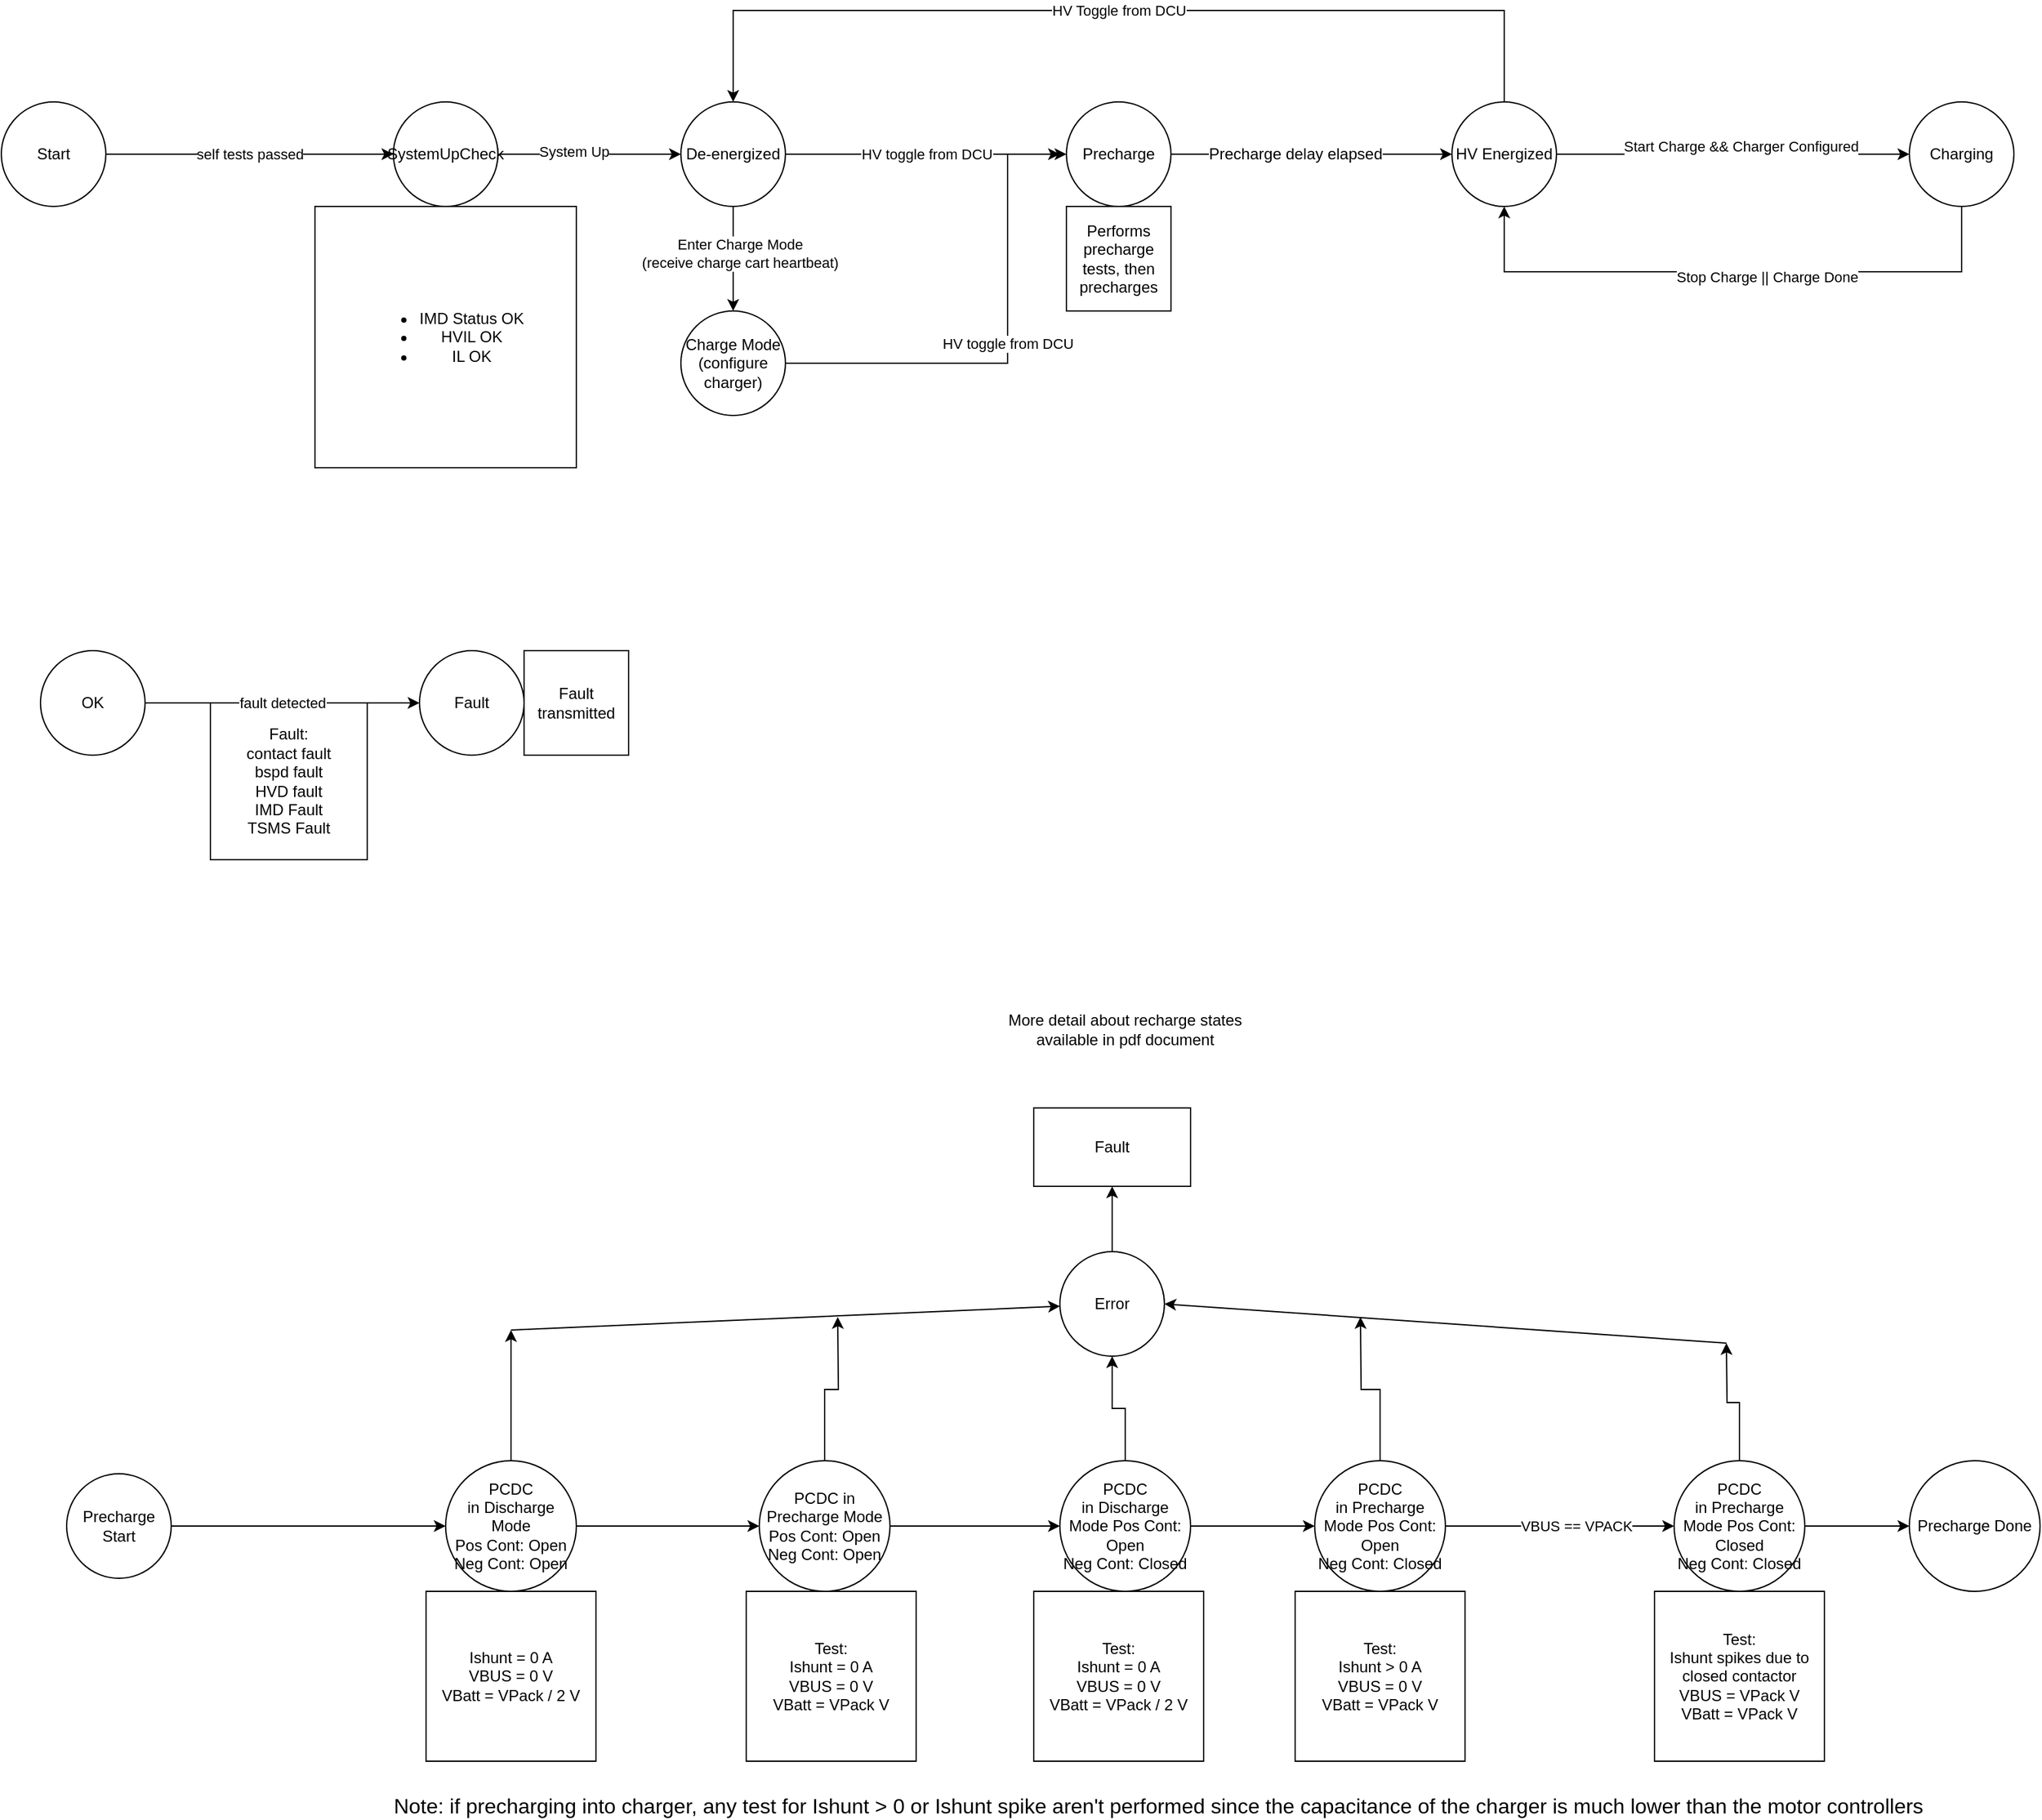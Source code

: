 <mxfile version="13.1.5" type="google"><diagram id="b2a3fec4-035a-530a-97c8-2748b36c2063" name="Page-1"><mxGraphModel dx="535" dy="1876" grid="1" gridSize="10" guides="1" tooltips="1" connect="1" arrows="1" fold="1" page="1" pageScale="1" pageWidth="850" pageHeight="1100" math="0" shadow="0"><root><mxCell id="0"/><mxCell id="1" parent="0"/><mxCell id="5ESrxwxeFNXueyDPmOHK-5" value="" style="edgeStyle=orthogonalEdgeStyle;rounded=0;orthogonalLoop=1;jettySize=auto;html=1;" parent="1" source="1269eb40118ed2f3-1" target="5ESrxwxeFNXueyDPmOHK-4" edge="1"><mxGeometry relative="1" as="geometry"/></mxCell><mxCell id="5ESrxwxeFNXueyDPmOHK-6" value="Enter Charge Mode&lt;br&gt;(receive charge cart heartbeat)" style="edgeLabel;html=1;align=center;verticalAlign=middle;resizable=0;points=[];" parent="5ESrxwxeFNXueyDPmOHK-5" vertex="1" connectable="0"><mxGeometry x="-0.107" y="5" relative="1" as="geometry"><mxPoint as="offset"/></mxGeometry></mxCell><mxCell id="1269eb40118ed2f3-1" value="De-energized" style="ellipse;whiteSpace=wrap;html=1;aspect=fixed;" parent="1" vertex="1"><mxGeometry x="560" y="70" width="80" height="80" as="geometry"/></mxCell><mxCell id="5ESrxwxeFNXueyDPmOHK-8" value="HV toggle from DCU" style="edgeStyle=orthogonalEdgeStyle;rounded=0;orthogonalLoop=1;jettySize=auto;html=1;" parent="1" source="5ESrxwxeFNXueyDPmOHK-4" edge="1"><mxGeometry relative="1" as="geometry"><mxPoint x="850" y="110" as="targetPoint"/><Array as="points"><mxPoint x="810" y="270"/><mxPoint x="810" y="110"/></Array></mxGeometry></mxCell><mxCell id="5ESrxwxeFNXueyDPmOHK-4" value="Charge Mode&lt;br&gt;(configure charger)" style="ellipse;whiteSpace=wrap;html=1;aspect=fixed;" parent="1" vertex="1"><mxGeometry x="560" y="230" width="80" height="80" as="geometry"/></mxCell><mxCell id="1269eb40118ed2f3-2" value="&lt;span&gt;HV toggle from DCU&lt;/span&gt;" style="edgeStyle=orthogonalEdgeStyle;rounded=0;html=1;exitX=1;exitY=0.5;jettySize=auto;orthogonalLoop=1;" parent="1" source="1269eb40118ed2f3-1" target="1269eb40118ed2f3-3" edge="1"><mxGeometry relative="1" as="geometry"><mxPoint x="760" y="110" as="targetPoint"/><Array as="points"/></mxGeometry></mxCell><mxCell id="1269eb40118ed2f3-3" value="Precharge" style="ellipse;whiteSpace=wrap;html=1;aspect=fixed;" parent="1" vertex="1"><mxGeometry x="855" y="70" width="80" height="80" as="geometry"/></mxCell><mxCell id="1269eb40118ed2f3-5" value="Fault:&lt;div&gt;contact fault&lt;/div&gt;&lt;div&gt;bspd fault&lt;/div&gt;&lt;div&gt;HVD fault&lt;/div&gt;&lt;div&gt;IMD Fault&lt;/div&gt;&lt;div&gt;TSMS Fault&lt;/div&gt;" style="whiteSpace=wrap;html=1;aspect=fixed;" parent="1" vertex="1"><mxGeometry x="200" y="530" width="120" height="120" as="geometry"/></mxCell><mxCell id="5ESrxwxeFNXueyDPmOHK-11" value="" style="edgeStyle=orthogonalEdgeStyle;rounded=0;orthogonalLoop=1;jettySize=auto;html=1;" parent="1" source="1269eb40118ed2f3-7" target="5ESrxwxeFNXueyDPmOHK-10" edge="1"><mxGeometry relative="1" as="geometry"/></mxCell><mxCell id="5ESrxwxeFNXueyDPmOHK-12" value="Start Charge &amp;amp;&amp;amp; Charger Configured" style="edgeLabel;html=1;align=center;verticalAlign=middle;resizable=0;points=[];" parent="5ESrxwxeFNXueyDPmOHK-11" vertex="1" connectable="0"><mxGeometry x="0.188" y="6" relative="1" as="geometry"><mxPoint x="-20" as="offset"/></mxGeometry></mxCell><mxCell id="1269eb40118ed2f3-7" value="HV Energized" style="ellipse;whiteSpace=wrap;html=1;aspect=fixed;" parent="1" vertex="1"><mxGeometry x="1150" y="70" width="80" height="80" as="geometry"/></mxCell><mxCell id="5ESrxwxeFNXueyDPmOHK-14" value="" style="edgeStyle=orthogonalEdgeStyle;rounded=0;orthogonalLoop=1;jettySize=auto;html=1;entryX=0.5;entryY=1;entryDx=0;entryDy=0;" parent="1" source="5ESrxwxeFNXueyDPmOHK-10" target="1269eb40118ed2f3-7" edge="1"><mxGeometry relative="1" as="geometry"><mxPoint x="1500" y="210" as="targetPoint"/><Array as="points"><mxPoint x="1540" y="200"/><mxPoint x="1190" y="200"/></Array></mxGeometry></mxCell><mxCell id="5ESrxwxeFNXueyDPmOHK-15" value="Stop Charge || Charge Done" style="edgeLabel;html=1;align=center;verticalAlign=middle;resizable=0;points=[];" parent="5ESrxwxeFNXueyDPmOHK-14" vertex="1" connectable="0"><mxGeometry x="-0.113" y="4" relative="1" as="geometry"><mxPoint as="offset"/></mxGeometry></mxCell><mxCell id="5ESrxwxeFNXueyDPmOHK-10" value="Charging" style="ellipse;whiteSpace=wrap;html=1;aspect=fixed;" parent="1" vertex="1"><mxGeometry x="1500" y="70" width="80" height="80" as="geometry"/></mxCell><mxCell id="1269eb40118ed2f3-8" style="edgeStyle=orthogonalEdgeStyle;rounded=0;html=1;exitX=1;exitY=0.5;entryX=0;entryY=0.5;jettySize=auto;orthogonalLoop=1;" parent="1" source="1269eb40118ed2f3-3" target="1269eb40118ed2f3-7" edge="1"><mxGeometry relative="1" as="geometry"/></mxCell><mxCell id="1269eb40118ed2f3-9" value="Precharge delay elapsed" style="text;html=1;resizable=0;points=[];align=center;verticalAlign=middle;labelBackgroundColor=#ffffff;" parent="1269eb40118ed2f3-8" vertex="1" connectable="0"><mxGeometry x="-0.2" y="-2" relative="1" as="geometry"><mxPoint x="9" y="-2" as="offset"/></mxGeometry></mxCell><mxCell id="109f325ebeb9c0a9-2" value="Start" style="ellipse;whiteSpace=wrap;html=1;aspect=fixed;" parent="1" vertex="1"><mxGeometry x="40" y="70" width="80" height="80" as="geometry"/></mxCell><mxCell id="rwxko0hKrm8UCIAZidNb-4" style="edgeStyle=orthogonalEdgeStyle;rounded=0;orthogonalLoop=1;jettySize=auto;html=1;entryX=0;entryY=0.5;entryDx=0;entryDy=0;" parent="1" source="109f325ebeb9c0a9-3" target="1269eb40118ed2f3-1" edge="1"><mxGeometry relative="1" as="geometry"><mxPoint x="560" y="110" as="targetPoint"/></mxGeometry></mxCell><mxCell id="rwxko0hKrm8UCIAZidNb-5" value="System Up" style="edgeLabel;html=1;align=center;verticalAlign=middle;resizable=0;points=[];" parent="rwxko0hKrm8UCIAZidNb-4" vertex="1" connectable="0"><mxGeometry x="-0.171" y="2" relative="1" as="geometry"><mxPoint as="offset"/></mxGeometry></mxCell><mxCell id="109f325ebeb9c0a9-3" value="SystemUpCheck" style="ellipse;whiteSpace=wrap;html=1;aspect=fixed;" parent="1" vertex="1"><mxGeometry x="340" y="70" width="80" height="80" as="geometry"/></mxCell><mxCell id="109f325ebeb9c0a9-4" value="self tests passed" style="edgeStyle=orthogonalEdgeStyle;rounded=0;html=1;jettySize=auto;orthogonalLoop=1;" parent="1" source="109f325ebeb9c0a9-2" target="109f325ebeb9c0a9-3" edge="1"><mxGeometry relative="1" as="geometry"/></mxCell><mxCell id="109f325ebeb9c0a9-5" value="OK" style="ellipse;whiteSpace=wrap;html=1;aspect=fixed;" parent="1" vertex="1"><mxGeometry x="70" y="490" width="80" height="80" as="geometry"/></mxCell><mxCell id="109f325ebeb9c0a9-6" value="Fault" style="ellipse;whiteSpace=wrap;html=1;aspect=fixed;" parent="1" vertex="1"><mxGeometry x="360" y="490" width="80" height="80" as="geometry"/></mxCell><mxCell id="109f325ebeb9c0a9-7" value="fault detected" style="endArrow=classic;html=1;exitX=1;exitY=0.5;entryX=0;entryY=0.5;" parent="1" source="109f325ebeb9c0a9-5" target="109f325ebeb9c0a9-6" edge="1"><mxGeometry width="50" height="50" relative="1" as="geometry"><mxPoint x="260" y="550" as="sourcePoint"/><mxPoint x="310" y="500" as="targetPoint"/></mxGeometry></mxCell><mxCell id="109f325ebeb9c0a9-8" value="Fault transmitted" style="whiteSpace=wrap;html=1;aspect=fixed;" parent="1" vertex="1"><mxGeometry x="440" y="490" width="80" height="80" as="geometry"/></mxCell><mxCell id="109f325ebeb9c0a9-10" value="More detail about recharge states available in pdf document" style="text;html=1;strokeColor=none;fillColor=none;align=center;verticalAlign=middle;whiteSpace=wrap;rounded=0;" parent="1" vertex="1"><mxGeometry x="790" y="750" width="220" height="60" as="geometry"/></mxCell><mxCell id="109f325ebeb9c0a9-11" value="HV Toggle from DCU" style="edgeStyle=orthogonalEdgeStyle;rounded=0;html=1;exitX=0.5;exitY=0;entryX=0.5;entryY=0;jettySize=auto;orthogonalLoop=1;" parent="1" source="1269eb40118ed2f3-7" target="1269eb40118ed2f3-1" edge="1"><mxGeometry relative="1" as="geometry"><Array as="points"><mxPoint x="1190"/><mxPoint x="600"/></Array></mxGeometry></mxCell><mxCell id="rwxko0hKrm8UCIAZidNb-1" value="&lt;ul&gt;&lt;li&gt;IMD Status OK&lt;/li&gt;&lt;li&gt;HVIL OK&lt;/li&gt;&lt;li&gt;IL OK&lt;/li&gt;&lt;/ul&gt;" style="whiteSpace=wrap;html=1;aspect=fixed;" parent="1" vertex="1"><mxGeometry x="280" y="150" width="200" height="200" as="geometry"/></mxCell><mxCell id="rwxko0hKrm8UCIAZidNb-6" value="Performs precharge tests, then precharges" style="whiteSpace=wrap;html=1;aspect=fixed;" parent="1" vertex="1"><mxGeometry x="855" y="150" width="80" height="80" as="geometry"/></mxCell><mxCell id="rwxko0hKrm8UCIAZidNb-9" style="edgeStyle=orthogonalEdgeStyle;rounded=0;orthogonalLoop=1;jettySize=auto;html=1;" parent="1" source="rwxko0hKrm8UCIAZidNb-7" target="rwxko0hKrm8UCIAZidNb-8" edge="1"><mxGeometry relative="1" as="geometry"/></mxCell><mxCell id="rwxko0hKrm8UCIAZidNb-7" value="Precharge Start" style="ellipse;whiteSpace=wrap;html=1;aspect=fixed;" parent="1" vertex="1"><mxGeometry x="90" y="1120" width="80" height="80" as="geometry"/></mxCell><mxCell id="rwxko0hKrm8UCIAZidNb-35" style="edgeStyle=orthogonalEdgeStyle;rounded=0;orthogonalLoop=1;jettySize=auto;html=1;" parent="1" source="rwxko0hKrm8UCIAZidNb-28" target="rwxko0hKrm8UCIAZidNb-36" edge="1"><mxGeometry relative="1" as="geometry"><mxPoint x="890" y="870" as="targetPoint"/></mxGeometry></mxCell><mxCell id="rwxko0hKrm8UCIAZidNb-28" value="Error" style="ellipse;whiteSpace=wrap;html=1;aspect=fixed;" parent="1" vertex="1"><mxGeometry x="850" y="950" width="80" height="80" as="geometry"/></mxCell><mxCell id="rwxko0hKrm8UCIAZidNb-13" value="" style="edgeStyle=orthogonalEdgeStyle;rounded=0;orthogonalLoop=1;jettySize=auto;html=1;" parent="1" source="rwxko0hKrm8UCIAZidNb-8" target="rwxko0hKrm8UCIAZidNb-12" edge="1"><mxGeometry relative="1" as="geometry"/></mxCell><mxCell id="rwxko0hKrm8UCIAZidNb-30" style="edgeStyle=orthogonalEdgeStyle;rounded=0;orthogonalLoop=1;jettySize=auto;html=1;" parent="1" source="rwxko0hKrm8UCIAZidNb-8" edge="1"><mxGeometry relative="1" as="geometry"><mxPoint x="430" y="1010" as="targetPoint"/></mxGeometry></mxCell><mxCell id="rwxko0hKrm8UCIAZidNb-8" value="PCDC in&amp;nbsp;Discharge Mode&lt;br&gt;Pos Cont: Open&lt;br&gt;Neg Cont: Open" style="ellipse;whiteSpace=wrap;html=1;aspect=fixed;" parent="1" vertex="1"><mxGeometry x="380" y="1110" width="100" height="100" as="geometry"/></mxCell><mxCell id="rwxko0hKrm8UCIAZidNb-17" value="" style="edgeStyle=orthogonalEdgeStyle;rounded=0;orthogonalLoop=1;jettySize=auto;html=1;" parent="1" source="rwxko0hKrm8UCIAZidNb-12" target="rwxko0hKrm8UCIAZidNb-16" edge="1"><mxGeometry relative="1" as="geometry"/></mxCell><mxCell id="rwxko0hKrm8UCIAZidNb-31" style="edgeStyle=orthogonalEdgeStyle;rounded=0;orthogonalLoop=1;jettySize=auto;html=1;" parent="1" source="rwxko0hKrm8UCIAZidNb-12" edge="1"><mxGeometry relative="1" as="geometry"><mxPoint x="680" y="1000" as="targetPoint"/></mxGeometry></mxCell><mxCell id="rwxko0hKrm8UCIAZidNb-12" value="PCDC in Precharge Mode&lt;br&gt;Pos Cont: Open&lt;br&gt;Neg Cont: Open" style="ellipse;whiteSpace=wrap;html=1;aspect=fixed;" parent="1" vertex="1"><mxGeometry x="620" y="1110" width="100" height="100" as="geometry"/></mxCell><mxCell id="rwxko0hKrm8UCIAZidNb-20" value="" style="edgeStyle=orthogonalEdgeStyle;rounded=0;orthogonalLoop=1;jettySize=auto;html=1;" parent="1" source="rwxko0hKrm8UCIAZidNb-16" target="rwxko0hKrm8UCIAZidNb-19" edge="1"><mxGeometry relative="1" as="geometry"/></mxCell><mxCell id="rwxko0hKrm8UCIAZidNb-32" style="edgeStyle=orthogonalEdgeStyle;rounded=0;orthogonalLoop=1;jettySize=auto;html=1;entryX=0.5;entryY=1;entryDx=0;entryDy=0;" parent="1" source="rwxko0hKrm8UCIAZidNb-16" target="rwxko0hKrm8UCIAZidNb-28" edge="1"><mxGeometry relative="1" as="geometry"/></mxCell><mxCell id="rwxko0hKrm8UCIAZidNb-16" value="PCDC in&amp;nbsp;Discharge Mode Pos Cont: Open&lt;br&gt;Neg Cont: Closed" style="ellipse;whiteSpace=wrap;html=1;aspect=fixed;" parent="1" vertex="1"><mxGeometry x="850" y="1110" width="100" height="100" as="geometry"/></mxCell><mxCell id="rwxko0hKrm8UCIAZidNb-23" value="" style="edgeStyle=orthogonalEdgeStyle;rounded=0;orthogonalLoop=1;jettySize=auto;html=1;" parent="1" source="rwxko0hKrm8UCIAZidNb-19" target="rwxko0hKrm8UCIAZidNb-22" edge="1"><mxGeometry relative="1" as="geometry"/></mxCell><mxCell id="rwxko0hKrm8UCIAZidNb-24" value="VBUS == VPACK" style="edgeLabel;html=1;align=center;verticalAlign=middle;resizable=0;points=[];" parent="rwxko0hKrm8UCIAZidNb-23" vertex="1" connectable="0"><mxGeometry x="0.143" relative="1" as="geometry"><mxPoint as="offset"/></mxGeometry></mxCell><mxCell id="rwxko0hKrm8UCIAZidNb-33" style="edgeStyle=orthogonalEdgeStyle;rounded=0;orthogonalLoop=1;jettySize=auto;html=1;" parent="1" source="rwxko0hKrm8UCIAZidNb-19" edge="1"><mxGeometry relative="1" as="geometry"><mxPoint x="1080" y="1000" as="targetPoint"/></mxGeometry></mxCell><mxCell id="rwxko0hKrm8UCIAZidNb-19" value="PCDC in&amp;nbsp;Precharge Mode Pos Cont: Open&lt;br&gt;Neg Cont: Closed" style="ellipse;whiteSpace=wrap;html=1;aspect=fixed;" parent="1" vertex="1"><mxGeometry x="1045" y="1110" width="100" height="100" as="geometry"/></mxCell><mxCell id="rwxko0hKrm8UCIAZidNb-27" value="" style="edgeStyle=orthogonalEdgeStyle;rounded=0;orthogonalLoop=1;jettySize=auto;html=1;" parent="1" source="rwxko0hKrm8UCIAZidNb-22" target="rwxko0hKrm8UCIAZidNb-26" edge="1"><mxGeometry relative="1" as="geometry"/></mxCell><mxCell id="rwxko0hKrm8UCIAZidNb-34" style="edgeStyle=orthogonalEdgeStyle;rounded=0;orthogonalLoop=1;jettySize=auto;html=1;" parent="1" source="rwxko0hKrm8UCIAZidNb-22" edge="1"><mxGeometry relative="1" as="geometry"><mxPoint x="1360" y="1020" as="targetPoint"/></mxGeometry></mxCell><mxCell id="rwxko0hKrm8UCIAZidNb-22" value="PCDC in&amp;nbsp;Precharge Mode Pos Cont: Closed&lt;br&gt;Neg Cont: Closed" style="ellipse;whiteSpace=wrap;html=1;aspect=fixed;" parent="1" vertex="1"><mxGeometry x="1320" y="1110" width="100" height="100" as="geometry"/></mxCell><mxCell id="rwxko0hKrm8UCIAZidNb-26" value="Precharge Done" style="ellipse;whiteSpace=wrap;html=1;aspect=fixed;" parent="1" vertex="1"><mxGeometry x="1500" y="1110" width="100" height="100" as="geometry"/></mxCell><mxCell id="rwxko0hKrm8UCIAZidNb-10" value="Ishunt = 0 A&lt;br&gt;VBUS = 0 V&lt;br&gt;VBatt = VPack / 2 V" style="whiteSpace=wrap;html=1;aspect=fixed;" parent="1" vertex="1"><mxGeometry x="365" y="1210" width="130" height="130" as="geometry"/></mxCell><mxCell id="rwxko0hKrm8UCIAZidNb-15" value="&lt;span style=&quot;font-family: &amp;#34;helvetica&amp;#34; ; font-size: 12px ; font-style: normal ; font-weight: 400 ; letter-spacing: normal ; text-align: center ; text-indent: 0px ; text-transform: none ; word-spacing: 0px ; float: none ; display: inline&quot;&gt;Test:&lt;br&gt;Ishunt = 0 A&lt;/span&gt;&lt;br style=&quot;font-family: &amp;#34;helvetica&amp;#34; ; font-size: 12px ; font-style: normal ; font-weight: 400 ; letter-spacing: normal ; text-align: center ; text-indent: 0px ; text-transform: none ; word-spacing: 0px&quot;&gt;&lt;span style=&quot;font-family: &amp;#34;helvetica&amp;#34; ; font-size: 12px ; font-style: normal ; font-weight: 400 ; letter-spacing: normal ; text-align: center ; text-indent: 0px ; text-transform: none ; word-spacing: 0px ; float: none ; display: inline&quot;&gt;VBUS = 0 V&lt;/span&gt;&lt;br style=&quot;font-family: &amp;#34;helvetica&amp;#34; ; font-size: 12px ; font-style: normal ; font-weight: 400 ; letter-spacing: normal ; text-align: center ; text-indent: 0px ; text-transform: none ; word-spacing: 0px&quot;&gt;&lt;span style=&quot;font-family: &amp;#34;helvetica&amp;#34; ; font-size: 12px ; font-style: normal ; font-weight: 400 ; letter-spacing: normal ; text-align: center ; text-indent: 0px ; text-transform: none ; word-spacing: 0px ; float: none ; display: inline&quot;&gt;VBatt = VPack V&lt;/span&gt;" style="whiteSpace=wrap;html=1;aspect=fixed;" parent="1" vertex="1"><mxGeometry x="610" y="1210" width="130" height="130" as="geometry"/></mxCell><mxCell id="rwxko0hKrm8UCIAZidNb-18" value="&lt;span style=&quot;font-family: &amp;#34;helvetica&amp;#34; ; font-size: 12px ; font-style: normal ; font-weight: 400 ; letter-spacing: normal ; text-align: center ; text-indent: 0px ; text-transform: none ; word-spacing: 0px ; float: none ; display: inline&quot;&gt;Test:&lt;br&gt;Ishunt = 0 A&lt;/span&gt;&lt;br style=&quot;font-family: &amp;#34;helvetica&amp;#34; ; font-size: 12px ; font-style: normal ; font-weight: 400 ; letter-spacing: normal ; text-align: center ; text-indent: 0px ; text-transform: none ; word-spacing: 0px&quot;&gt;&lt;span style=&quot;font-family: &amp;#34;helvetica&amp;#34; ; font-size: 12px ; font-style: normal ; font-weight: 400 ; letter-spacing: normal ; text-align: center ; text-indent: 0px ; text-transform: none ; word-spacing: 0px ; float: none ; display: inline&quot;&gt;VBUS = 0 V&lt;/span&gt;&lt;br style=&quot;font-family: &amp;#34;helvetica&amp;#34; ; font-size: 12px ; font-style: normal ; font-weight: 400 ; letter-spacing: normal ; text-align: center ; text-indent: 0px ; text-transform: none ; word-spacing: 0px&quot;&gt;&lt;span style=&quot;font-family: &amp;#34;helvetica&amp;#34; ; font-size: 12px ; font-style: normal ; font-weight: 400 ; letter-spacing: normal ; text-align: center ; text-indent: 0px ; text-transform: none ; word-spacing: 0px ; float: none ; display: inline&quot;&gt;VBatt = VPack / 2 V&lt;/span&gt;" style="whiteSpace=wrap;html=1;aspect=fixed;" parent="1" vertex="1"><mxGeometry x="830" y="1210" width="130" height="130" as="geometry"/></mxCell><mxCell id="rwxko0hKrm8UCIAZidNb-21" value="&lt;span style=&quot;font-family: &amp;#34;helvetica&amp;#34; ; font-size: 12px ; font-style: normal ; font-weight: 400 ; letter-spacing: normal ; text-align: center ; text-indent: 0px ; text-transform: none ; word-spacing: 0px ; float: none ; display: inline&quot;&gt;Test:&lt;br&gt;Ishunt &amp;gt; 0 A&lt;/span&gt;&lt;br style=&quot;font-family: &amp;#34;helvetica&amp;#34; ; font-size: 12px ; font-style: normal ; font-weight: 400 ; letter-spacing: normal ; text-align: center ; text-indent: 0px ; text-transform: none ; word-spacing: 0px&quot;&gt;&lt;span style=&quot;font-family: &amp;#34;helvetica&amp;#34; ; font-size: 12px ; font-style: normal ; font-weight: 400 ; letter-spacing: normal ; text-align: center ; text-indent: 0px ; text-transform: none ; word-spacing: 0px ; float: none ; display: inline&quot;&gt;VBUS = 0 V&lt;/span&gt;&lt;br style=&quot;font-family: &amp;#34;helvetica&amp;#34; ; font-size: 12px ; font-style: normal ; font-weight: 400 ; letter-spacing: normal ; text-align: center ; text-indent: 0px ; text-transform: none ; word-spacing: 0px&quot;&gt;&lt;span style=&quot;font-family: &amp;#34;helvetica&amp;#34; ; font-size: 12px ; font-style: normal ; font-weight: 400 ; letter-spacing: normal ; text-align: center ; text-indent: 0px ; text-transform: none ; word-spacing: 0px ; float: none ; display: inline&quot;&gt;VBatt = VPack V&lt;/span&gt;" style="whiteSpace=wrap;html=1;aspect=fixed;" parent="1" vertex="1"><mxGeometry x="1030" y="1210" width="130" height="130" as="geometry"/></mxCell><mxCell id="rwxko0hKrm8UCIAZidNb-25" value="&lt;span style=&quot;font-family: &amp;#34;helvetica&amp;#34; ; font-size: 12px ; font-style: normal ; font-weight: 400 ; letter-spacing: normal ; text-align: center ; text-indent: 0px ; text-transform: none ; word-spacing: 0px ; float: none ; display: inline&quot;&gt;Test:&lt;br&gt;Ishunt spikes due to closed contactor&lt;/span&gt;&lt;br style=&quot;font-family: &amp;#34;helvetica&amp;#34; ; font-size: 12px ; font-style: normal ; font-weight: 400 ; letter-spacing: normal ; text-align: center ; text-indent: 0px ; text-transform: none ; word-spacing: 0px&quot;&gt;&lt;span style=&quot;font-family: &amp;#34;helvetica&amp;#34; ; font-size: 12px ; font-style: normal ; font-weight: 400 ; letter-spacing: normal ; text-align: center ; text-indent: 0px ; text-transform: none ; word-spacing: 0px ; float: none ; display: inline&quot;&gt;VBUS = VPack V&lt;/span&gt;&lt;br style=&quot;font-family: &amp;#34;helvetica&amp;#34; ; font-size: 12px ; font-style: normal ; font-weight: 400 ; letter-spacing: normal ; text-align: center ; text-indent: 0px ; text-transform: none ; word-spacing: 0px&quot;&gt;&lt;span style=&quot;font-family: &amp;#34;helvetica&amp;#34; ; font-size: 12px ; font-style: normal ; font-weight: 400 ; letter-spacing: normal ; text-align: center ; text-indent: 0px ; text-transform: none ; word-spacing: 0px ; float: none ; display: inline&quot;&gt;VBatt = VPack V&lt;/span&gt;" style="whiteSpace=wrap;html=1;aspect=fixed;" parent="1" vertex="1"><mxGeometry x="1305" y="1210" width="130" height="130" as="geometry"/></mxCell><mxCell id="rwxko0hKrm8UCIAZidNb-36" value="Fault" style="rounded=0;whiteSpace=wrap;html=1;" parent="1" vertex="1"><mxGeometry x="830" y="840" width="120" height="60" as="geometry"/></mxCell><mxCell id="rwxko0hKrm8UCIAZidNb-38" value="" style="endArrow=classic;html=1;" parent="1" target="rwxko0hKrm8UCIAZidNb-28" edge="1"><mxGeometry width="50" height="50" relative="1" as="geometry"><mxPoint x="430" y="1010" as="sourcePoint"/><mxPoint x="810" y="1080" as="targetPoint"/></mxGeometry></mxCell><mxCell id="rwxko0hKrm8UCIAZidNb-39" value="" style="endArrow=classic;html=1;entryX=1;entryY=0.5;entryDx=0;entryDy=0;" parent="1" target="rwxko0hKrm8UCIAZidNb-28" edge="1"><mxGeometry width="50" height="50" relative="1" as="geometry"><mxPoint x="1360" y="1020" as="sourcePoint"/><mxPoint x="1070" y="940" as="targetPoint"/></mxGeometry></mxCell><mxCell id="5ESrxwxeFNXueyDPmOHK-9" value="&lt;font style=&quot;font-size: 16px&quot;&gt;Note: if precharging into charger, any test for Ishunt &amp;gt; 0 or Ishunt spike aren't performed since the capacitance of the charger is much lower than the motor controllers&lt;/font&gt;" style="text;html=1;align=center;verticalAlign=middle;resizable=0;points=[];autosize=1;" parent="1" vertex="1"><mxGeometry x="330" y="1364" width="1190" height="20" as="geometry"/></mxCell></root></mxGraphModel></diagram></mxfile>